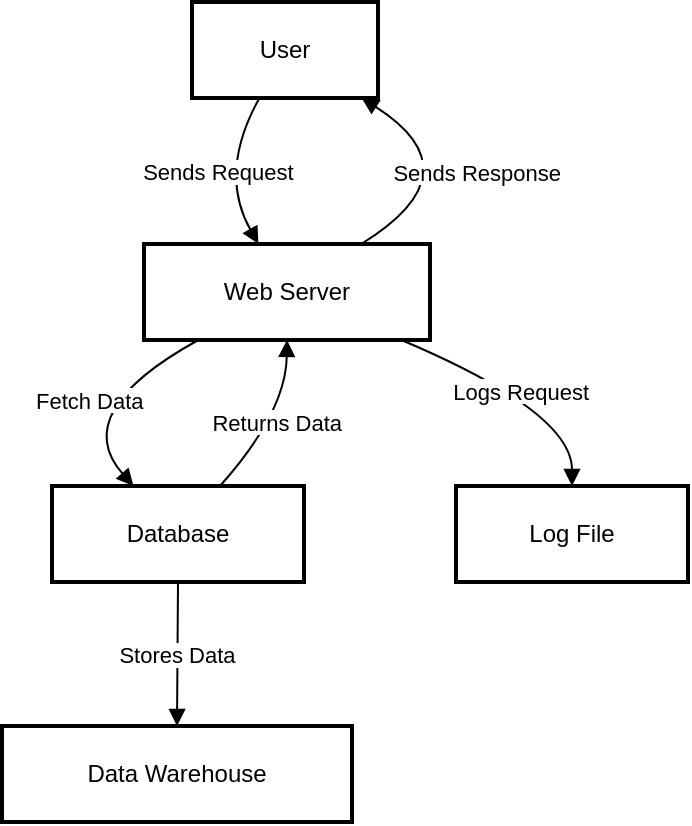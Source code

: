 <mxfile version="24.9.3">
  <diagram name="Page-1" id="MKebmNgChAy3RsxQ48va">
    <mxGraphModel dx="695" dy="354" grid="1" gridSize="10" guides="1" tooltips="1" connect="1" arrows="1" fold="1" page="1" pageScale="1" pageWidth="827" pageHeight="1169" math="0" shadow="0">
      <root>
        <mxCell id="0" />
        <mxCell id="1" parent="0" />
        <mxCell id="qYofwod9ED1lpS_sfTFN-1" value="User" style="whiteSpace=wrap;strokeWidth=2;" vertex="1" parent="1">
          <mxGeometry x="115" y="20" width="93" height="48" as="geometry" />
        </mxCell>
        <mxCell id="qYofwod9ED1lpS_sfTFN-2" value="Web Server" style="whiteSpace=wrap;strokeWidth=2;" vertex="1" parent="1">
          <mxGeometry x="91" y="141" width="143" height="48" as="geometry" />
        </mxCell>
        <mxCell id="qYofwod9ED1lpS_sfTFN-3" value="Database" style="whiteSpace=wrap;strokeWidth=2;" vertex="1" parent="1">
          <mxGeometry x="45" y="262" width="126" height="48" as="geometry" />
        </mxCell>
        <mxCell id="qYofwod9ED1lpS_sfTFN-4" value="Log File" style="whiteSpace=wrap;strokeWidth=2;" vertex="1" parent="1">
          <mxGeometry x="247" y="262" width="116" height="48" as="geometry" />
        </mxCell>
        <mxCell id="qYofwod9ED1lpS_sfTFN-5" value="Data Warehouse" style="whiteSpace=wrap;strokeWidth=2;" vertex="1" parent="1">
          <mxGeometry x="20" y="382" width="175" height="48" as="geometry" />
        </mxCell>
        <mxCell id="qYofwod9ED1lpS_sfTFN-6" value="Sends Request" style="curved=1;startArrow=none;endArrow=block;exitX=0.36;exitY=1.01;entryX=0.4;entryY=0;rounded=0;" edge="1" parent="1" source="qYofwod9ED1lpS_sfTFN-1" target="qYofwod9ED1lpS_sfTFN-2">
          <mxGeometry relative="1" as="geometry">
            <Array as="points">
              <mxPoint x="128" y="105" />
            </Array>
          </mxGeometry>
        </mxCell>
        <mxCell id="qYofwod9ED1lpS_sfTFN-7" value="Fetch Data" style="curved=1;startArrow=none;endArrow=block;exitX=0.19;exitY=1;entryX=0.32;entryY=-0.01;rounded=0;" edge="1" parent="1" source="qYofwod9ED1lpS_sfTFN-2" target="qYofwod9ED1lpS_sfTFN-3">
          <mxGeometry relative="1" as="geometry">
            <Array as="points">
              <mxPoint x="53" y="225" />
            </Array>
          </mxGeometry>
        </mxCell>
        <mxCell id="qYofwod9ED1lpS_sfTFN-8" value="Returns Data" style="curved=1;startArrow=none;endArrow=block;exitX=0.67;exitY=-0.01;entryX=0.5;entryY=1;rounded=0;" edge="1" parent="1" source="qYofwod9ED1lpS_sfTFN-3" target="qYofwod9ED1lpS_sfTFN-2">
          <mxGeometry relative="1" as="geometry">
            <Array as="points">
              <mxPoint x="162" y="225" />
            </Array>
          </mxGeometry>
        </mxCell>
        <mxCell id="qYofwod9ED1lpS_sfTFN-9" value="Sends Response" style="curved=1;startArrow=none;endArrow=block;exitX=0.76;exitY=0;entryX=0.92;entryY=1.01;rounded=0;" edge="1" parent="1" source="qYofwod9ED1lpS_sfTFN-2" target="qYofwod9ED1lpS_sfTFN-1">
          <mxGeometry relative="1" as="geometry">
            <Array as="points">
              <mxPoint x="258" y="105" />
            </Array>
          </mxGeometry>
        </mxCell>
        <mxCell id="qYofwod9ED1lpS_sfTFN-10" value="Logs Request" style="curved=1;startArrow=none;endArrow=block;exitX=0.9;exitY=1;entryX=0.5;entryY=-0.01;rounded=0;" edge="1" parent="1" source="qYofwod9ED1lpS_sfTFN-2" target="qYofwod9ED1lpS_sfTFN-4">
          <mxGeometry relative="1" as="geometry">
            <Array as="points">
              <mxPoint x="305" y="225" />
            </Array>
          </mxGeometry>
        </mxCell>
        <mxCell id="qYofwod9ED1lpS_sfTFN-11" value="Stores Data" style="curved=1;startArrow=none;endArrow=block;exitX=0.5;exitY=1;entryX=0.5;entryY=0.01;rounded=0;" edge="1" parent="1" source="qYofwod9ED1lpS_sfTFN-3" target="qYofwod9ED1lpS_sfTFN-5">
          <mxGeometry relative="1" as="geometry">
            <Array as="points" />
          </mxGeometry>
        </mxCell>
      </root>
    </mxGraphModel>
  </diagram>
</mxfile>
